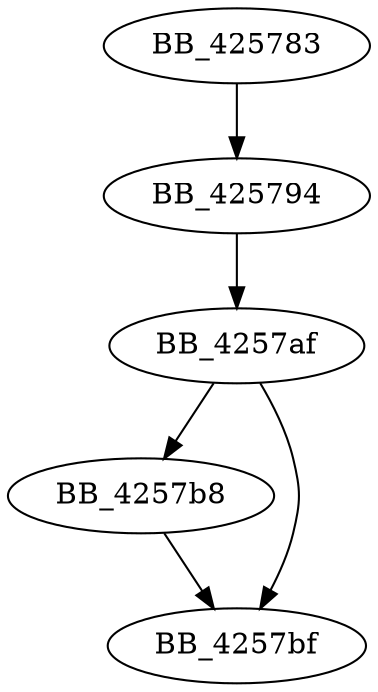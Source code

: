 DiGraph ___crtGetStringTypeA{
BB_425783->BB_425794
BB_425794->BB_4257af
BB_4257af->BB_4257b8
BB_4257af->BB_4257bf
BB_4257b8->BB_4257bf
}
